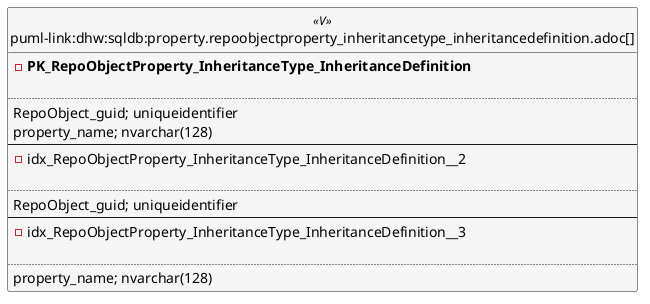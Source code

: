 @startuml
left to right direction
'top to bottom direction
hide circle
'avoide "." issues:
set namespaceSeparator none


skinparam class {
  BackgroundColor White
  BackgroundColor<<FN>> Yellow
  BackgroundColor<<FS>> Yellow
  BackgroundColor<<FT>> LightGray
  BackgroundColor<<IF>> Yellow
  BackgroundColor<<IS>> Yellow
  BackgroundColor<<P>> Aqua
  BackgroundColor<<PC>> Aqua
  BackgroundColor<<SN>> Yellow
  BackgroundColor<<SO>> SlateBlue
  BackgroundColor<<TF>> LightGray
  BackgroundColor<<TR>> Tomato
  BackgroundColor<<U>> White
  BackgroundColor<<V>> WhiteSmoke
  BackgroundColor<<X>> Aqua
  BackgroundColor<<external>> AliceBlue
}


entity "puml-link:dhw:sqldb:property.repoobjectproperty_inheritancetype_inheritancedefinition.adoc[]" as property.RepoObjectProperty_InheritanceType_InheritanceDefinition << V >> {
- **PK_RepoObjectProperty_InheritanceType_InheritanceDefinition**

..
RepoObject_guid; uniqueidentifier
property_name; nvarchar(128)
--
- idx_RepoObjectProperty_InheritanceType_InheritanceDefinition__2

..
RepoObject_guid; uniqueidentifier
--
- idx_RepoObjectProperty_InheritanceType_InheritanceDefinition__3

..
property_name; nvarchar(128)
}


@enduml

